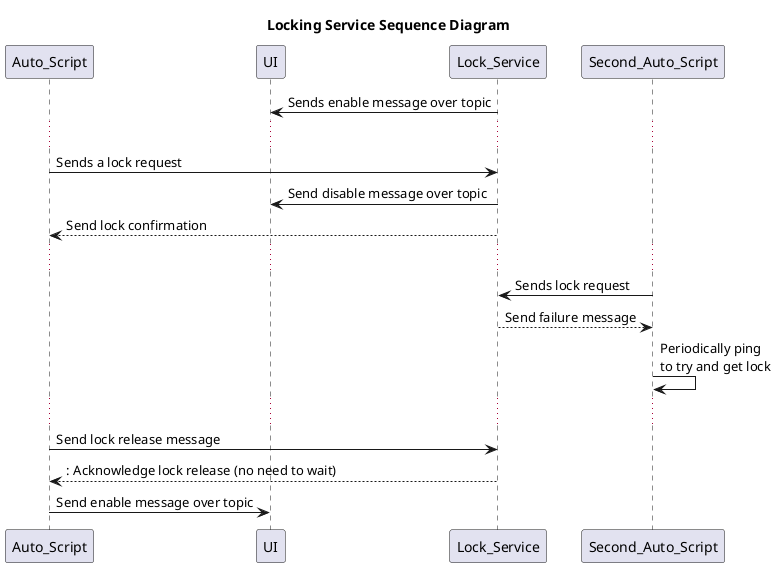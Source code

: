 @startuml Locking Service Sequence Diagram
title Locking Service Sequence Diagram
participant Auto_Script as auto
participant UI as ui
participant Lock_Service as ls

ls -> ui : Sends enable message over topic

...

auto -> ls : Sends a lock request
ls -> ui : Send disable message over topic
ls --> auto : Send lock confirmation

...

Second_Auto_Script -> ls : Sends lock request
return Send failure message
Second_Auto_Script -> Second_Auto_Script : Periodically ping\nto try and get lock

...

auto -> ls : Send lock release message
return : Acknowledge lock release (no need to wait)
auto -> ui : Send enable message over topic

@enduml
